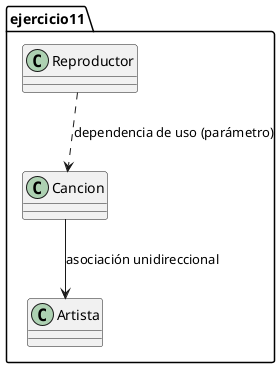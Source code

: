 @startuml
package ejercicio11 {
 class Reproductor
 class Cancion
 class Artista
 Reproductor ..> Cancion : dependencia de uso (parámetro)
 Cancion --> Artista : asociación unidireccional
}
@enduml
